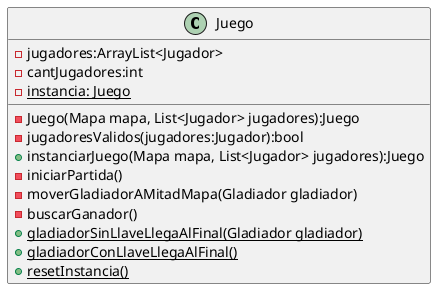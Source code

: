 @startuml
class Juego {
    - jugadores:ArrayList<Jugador>
    - cantJugadores:int
    - {static}instancia: Juego
    - Juego(Mapa mapa, List<Jugador> jugadores):Juego
    - jugadoresValidos(jugadores:Jugador):bool
    + instanciarJuego(Mapa mapa, List<Jugador> jugadores):Juego
    - iniciarPartida()
    - moverGladiadorAMitadMapa(Gladiador gladiador)
    - buscarGanador()
    + {static}gladiadorSinLlaveLlegaAlFinal(Gladiador gladiador)
    + {static} gladiadorConLlaveLlegaAlFinal()
    + {static} resetInstancia()

}
@enduml